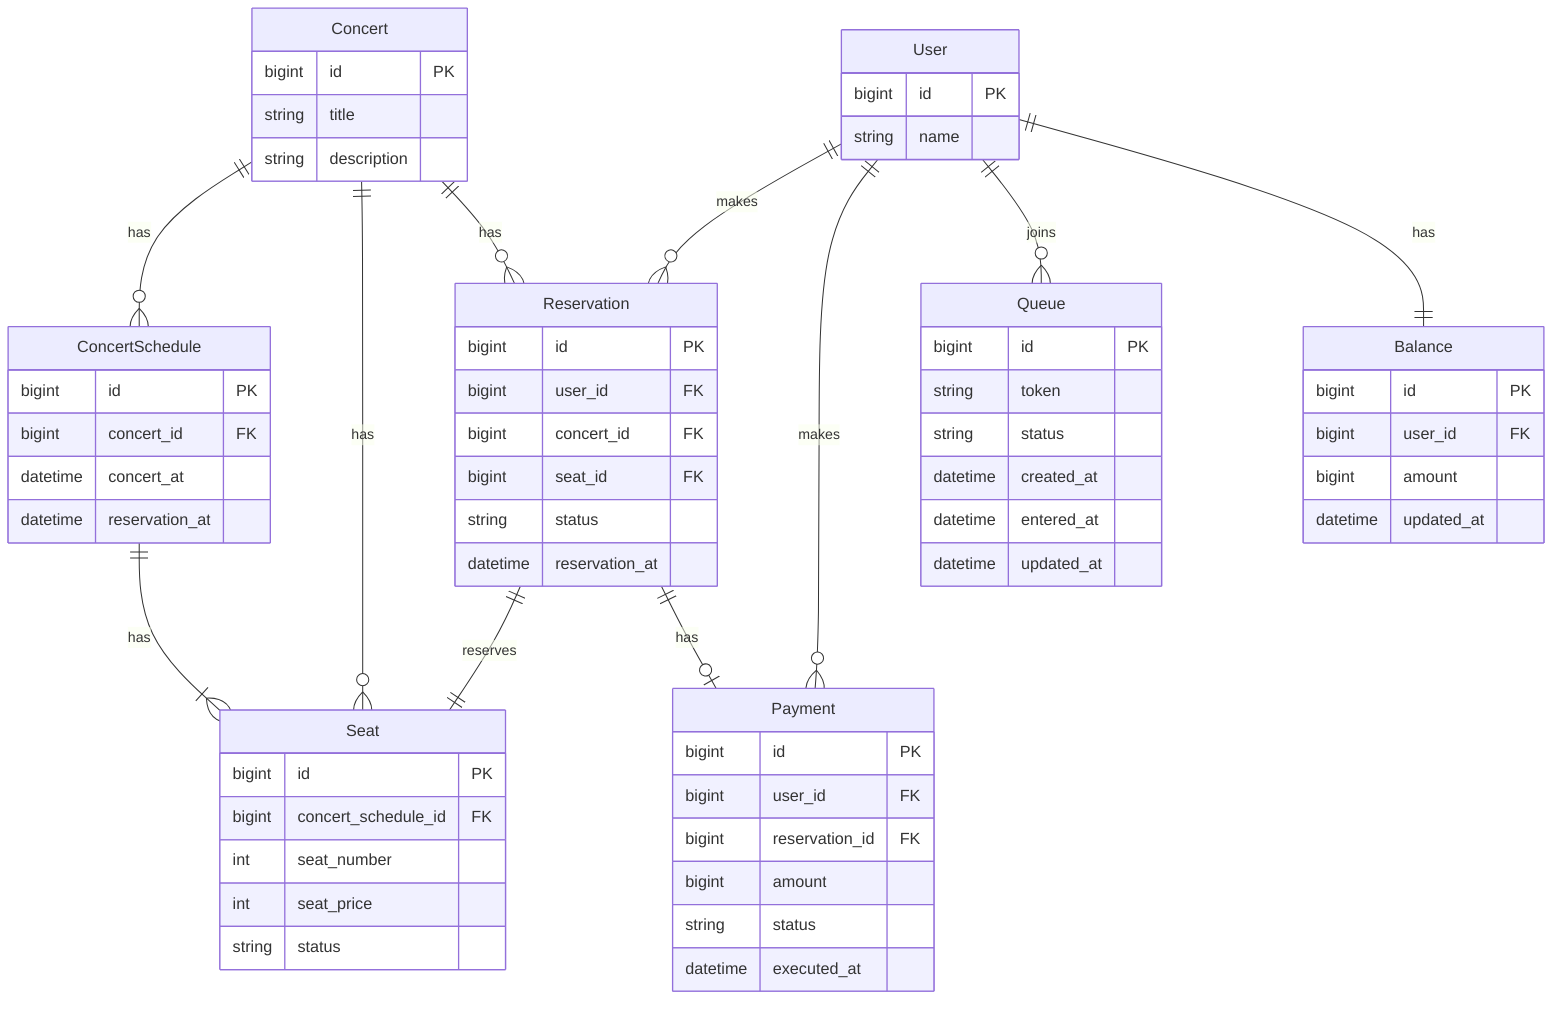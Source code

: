 erDiagram
    User ||--o{ Reservation : makes
    User ||--o{ Payment : makes
    User ||--o{ Queue : joins
    User ||--|| Balance : has
    Concert ||--o{ ConcertSchedule : has
    Concert ||--o{ Seat : has
    Concert ||--o{ Reservation : has
    ConcertSchedule ||--|{ Seat : has
    Reservation ||--|| Seat : reserves 
    Reservation ||--o| Payment : has

    User {
        bigint id PK
        string name
    }

    Queue { 
        bigint id PK
        string token
        string status
        datetime created_at
        datetime entered_at
        datetime updated_at
    }

    Concert {
        bigint id PK
        string title
        string description
    }

    ConcertSchedule {
        bigint id PK
        bigint concert_id FK
        datetime concert_at
        datetime reservation_at
    }

    Seat {
        bigint id PK
        bigint concert_schedule_id FK
        int seat_number
        int seat_price
        string status
    }

    Reservation {
        bigint id PK
        bigint user_id FK
	bigint concert_id FK 
        bigint seat_id FK
        string status
        datetime reservation_at
    }

    Balance {
        bigint id PK
        bigint user_id FK
        bigint amount
        datetime updated_at
    }

    Payment {
        bigint id PK
        bigint user_id FK
        bigint reservation_id FK
        bigint amount
        string status
        datetime executed_at
    }